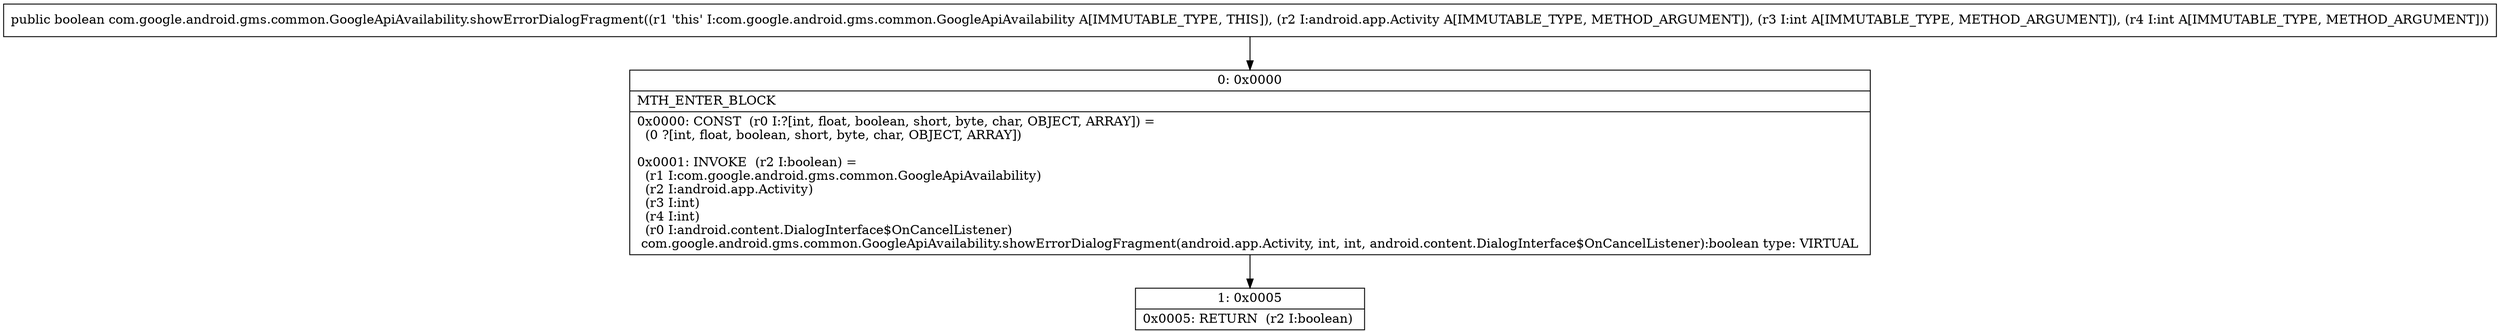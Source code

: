 digraph "CFG forcom.google.android.gms.common.GoogleApiAvailability.showErrorDialogFragment(Landroid\/app\/Activity;II)Z" {
Node_0 [shape=record,label="{0\:\ 0x0000|MTH_ENTER_BLOCK\l|0x0000: CONST  (r0 I:?[int, float, boolean, short, byte, char, OBJECT, ARRAY]) = \l  (0 ?[int, float, boolean, short, byte, char, OBJECT, ARRAY])\l \l0x0001: INVOKE  (r2 I:boolean) = \l  (r1 I:com.google.android.gms.common.GoogleApiAvailability)\l  (r2 I:android.app.Activity)\l  (r3 I:int)\l  (r4 I:int)\l  (r0 I:android.content.DialogInterface$OnCancelListener)\l com.google.android.gms.common.GoogleApiAvailability.showErrorDialogFragment(android.app.Activity, int, int, android.content.DialogInterface$OnCancelListener):boolean type: VIRTUAL \l}"];
Node_1 [shape=record,label="{1\:\ 0x0005|0x0005: RETURN  (r2 I:boolean) \l}"];
MethodNode[shape=record,label="{public boolean com.google.android.gms.common.GoogleApiAvailability.showErrorDialogFragment((r1 'this' I:com.google.android.gms.common.GoogleApiAvailability A[IMMUTABLE_TYPE, THIS]), (r2 I:android.app.Activity A[IMMUTABLE_TYPE, METHOD_ARGUMENT]), (r3 I:int A[IMMUTABLE_TYPE, METHOD_ARGUMENT]), (r4 I:int A[IMMUTABLE_TYPE, METHOD_ARGUMENT])) }"];
MethodNode -> Node_0;
Node_0 -> Node_1;
}

